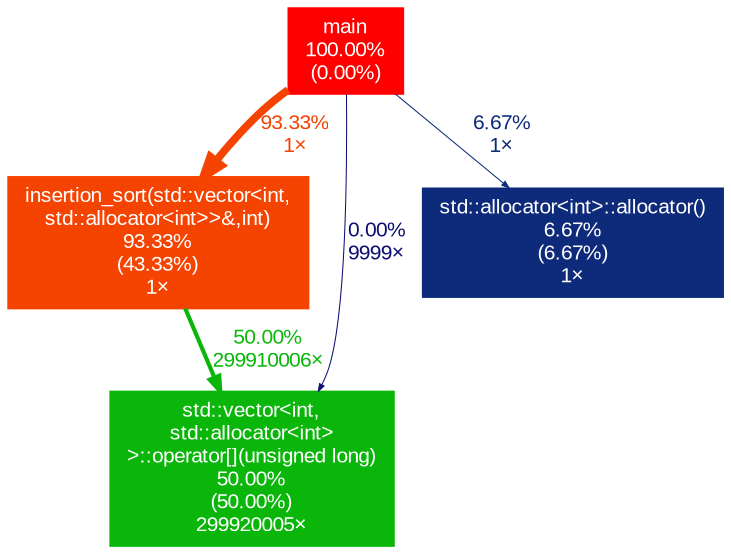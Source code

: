 digraph {
	graph [fontname=Arial, nodesep=0.125, ranksep=0.25];
	node [fontcolor=white, fontname=Arial, height=0, shape=box, style=filled, width=0];
	edge [fontname=Arial];
	1 [color="#ff0000", fontcolor="#ffffff", fontsize="10.00", label="main\n100.00%\n(0.00%)"];
	1 -> 2 [arrowsize="0.97", color="#f54302", fontcolor="#f54302", fontsize="10.00", label="93.33%\n1×", labeldistance="3.73", penwidth="3.73"];
	1 -> 3 [arrowsize="0.35", color="#0d0d73", fontcolor="#0d0d73", fontsize="10.00", label="0.00%\n9999×", labeldistance="0.50", penwidth="0.50"];
	1 -> 4 [arrowsize="0.35", color="#0d2a7b", fontcolor="#0d2a7b", fontsize="10.00", label="6.67%\n1×", labeldistance="0.50", penwidth="0.50"];
	2 [color="#f54302", fontcolor="#ffffff", fontsize="10.00", label="insertion_sort(std::vector<int,\nstd::allocator<int>>&,int)\n93.33%\n(43.33%)\n1×"];
	2 -> 3 [arrowsize="0.71", color="#0ab60a", fontcolor="#0ab60a", fontsize="10.00", label="50.00%\n299910006×", labeldistance="2.00", penwidth="2.00"];
	3 [color="#0ab60a", fontcolor="#ffffff", fontsize="10.00", label="std::vector<int,\nstd::allocator<int>\n>::operator[](unsigned long)\n50.00%\n(50.00%)\n299920005×"];
	4 [color="#0d2a7b", fontcolor="#ffffff", fontsize="10.00", label="std::allocator<int>::allocator()\n6.67%\n(6.67%)\n1×"];
}
